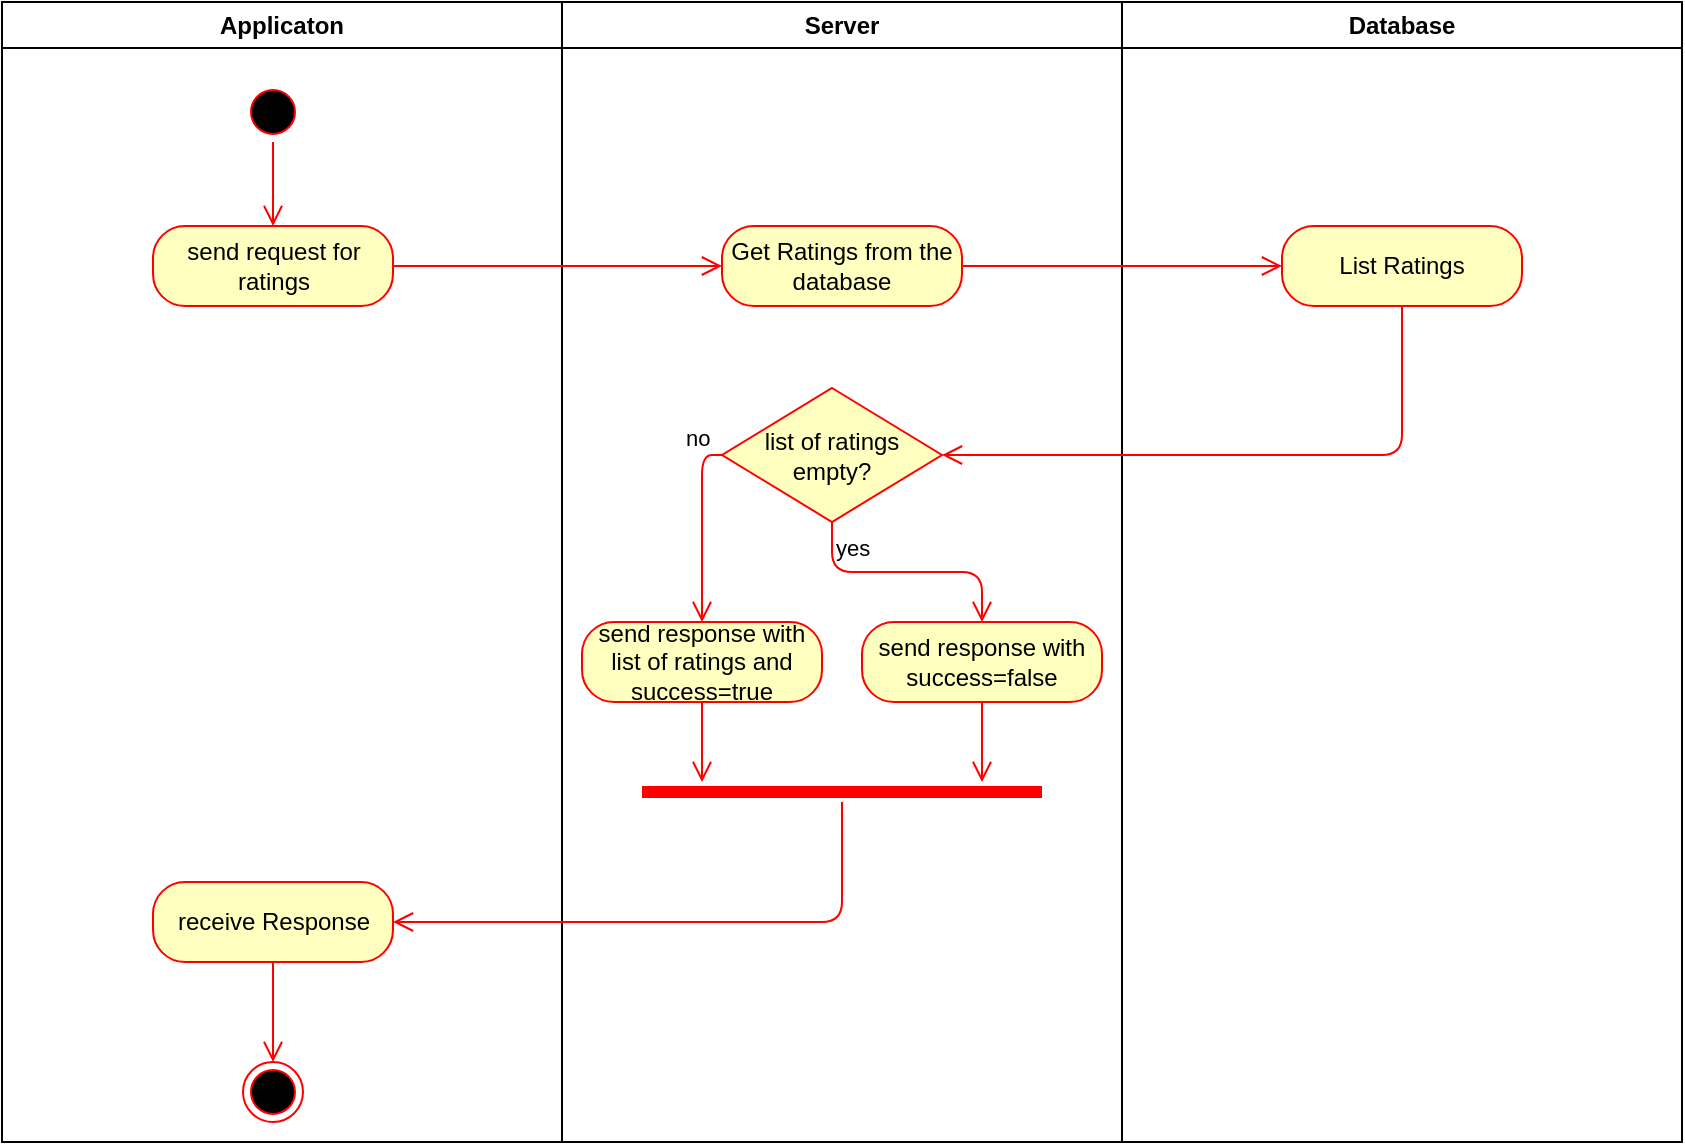 <mxfile version="10.6.1"><diagram name="Page-1" id="e7e014a7-5840-1c2e-5031-d8a46d1fe8dd"><mxGraphModel dx="1162" dy="651" grid="1" gridSize="10" guides="1" tooltips="1" connect="1" arrows="1" fold="1" page="1" pageScale="1" pageWidth="1169" pageHeight="826" background="#ffffff" math="0" shadow="0"><root><mxCell id="0"/><mxCell id="1" parent="0"/><mxCell id="2" value="Applicaton" style="swimlane;whiteSpace=wrap" parent="1" vertex="1"><mxGeometry x="160" y="120" width="280" height="570" as="geometry"/></mxCell><mxCell id="z2ea2rPcz9xki1RjwdHI-41" value="send request for ratings" style="rounded=1;whiteSpace=wrap;html=1;arcSize=40;fontColor=#000000;fillColor=#ffffc0;strokeColor=#ff0000;" vertex="1" parent="2"><mxGeometry x="75.5" y="112" width="120" height="40" as="geometry"/></mxCell><mxCell id="38" value="" style="ellipse;shape=endState;fillColor=#000000;strokeColor=#ff0000" parent="2" vertex="1"><mxGeometry x="120.5" y="530" width="30" height="30" as="geometry"/></mxCell><mxCell id="z2ea2rPcz9xki1RjwdHI-45" value="" style="ellipse;html=1;shape=startState;fillColor=#000000;strokeColor=#ff0000;" vertex="1" parent="2"><mxGeometry x="120.5" y="40" width="30" height="30" as="geometry"/></mxCell><mxCell id="z2ea2rPcz9xki1RjwdHI-46" value="" style="edgeStyle=orthogonalEdgeStyle;html=1;verticalAlign=bottom;endArrow=open;endSize=8;strokeColor=#ff0000;entryX=0.5;entryY=0;entryDx=0;entryDy=0;" edge="1" source="z2ea2rPcz9xki1RjwdHI-45" parent="2" target="z2ea2rPcz9xki1RjwdHI-41"><mxGeometry relative="1" as="geometry"><mxPoint x="205" y="142" as="targetPoint"/></mxGeometry></mxCell><mxCell id="z2ea2rPcz9xki1RjwdHI-58" value="receive Response" style="rounded=1;whiteSpace=wrap;html=1;arcSize=40;fontColor=#000000;fillColor=#ffffc0;strokeColor=#ff0000;" vertex="1" parent="2"><mxGeometry x="75.5" y="440" width="120" height="40" as="geometry"/></mxCell><mxCell id="z2ea2rPcz9xki1RjwdHI-59" value="" style="edgeStyle=orthogonalEdgeStyle;html=1;verticalAlign=bottom;endArrow=open;endSize=8;strokeColor=#ff0000;entryX=0.5;entryY=0;entryDx=0;entryDy=0;" edge="1" source="z2ea2rPcz9xki1RjwdHI-58" parent="2" target="38"><mxGeometry relative="1" as="geometry"><mxPoint x="120" y="520" as="targetPoint"/></mxGeometry></mxCell><mxCell id="3" value="Server" style="swimlane;whiteSpace=wrap" parent="1" vertex="1"><mxGeometry x="440" y="120" width="280" height="570" as="geometry"/></mxCell><mxCell id="z2ea2rPcz9xki1RjwdHI-43" value="Get Ratings from the database" style="rounded=1;whiteSpace=wrap;html=1;arcSize=40;fontColor=#000000;fillColor=#ffffc0;strokeColor=#ff0000;" vertex="1" parent="3"><mxGeometry x="80" y="112" width="120" height="40" as="geometry"/></mxCell><mxCell id="z2ea2rPcz9xki1RjwdHI-49" value="&lt;div&gt;list of ratings&lt;/div&gt;&lt;div&gt;empty?&lt;br&gt;&lt;/div&gt;" style="rhombus;whiteSpace=wrap;html=1;fillColor=#ffffc0;strokeColor=#ff0000;" vertex="1" parent="3"><mxGeometry x="80" y="193" width="110" height="67" as="geometry"/></mxCell><mxCell id="z2ea2rPcz9xki1RjwdHI-50" value="no" style="edgeStyle=orthogonalEdgeStyle;html=1;align=left;verticalAlign=bottom;endArrow=open;endSize=8;strokeColor=#ff0000;entryX=0.5;entryY=0;entryDx=0;entryDy=0;" edge="1" source="z2ea2rPcz9xki1RjwdHI-49" parent="3" target="z2ea2rPcz9xki1RjwdHI-52"><mxGeometry x="-0.783" y="10" relative="1" as="geometry"><mxPoint x="50" y="290" as="targetPoint"/><Array as="points"><mxPoint x="70" y="226"/></Array><mxPoint x="-20" as="offset"/></mxGeometry></mxCell><mxCell id="z2ea2rPcz9xki1RjwdHI-51" value="yes" style="edgeStyle=orthogonalEdgeStyle;html=1;align=left;verticalAlign=top;endArrow=open;endSize=8;strokeColor=#ff0000;entryX=0.5;entryY=0;entryDx=0;entryDy=0;" edge="1" source="z2ea2rPcz9xki1RjwdHI-49" parent="3" target="z2ea2rPcz9xki1RjwdHI-54"><mxGeometry x="-1" relative="1" as="geometry"><mxPoint x="120" y="293" as="targetPoint"/></mxGeometry></mxCell><mxCell id="z2ea2rPcz9xki1RjwdHI-52" value="send response with list of ratings and success=true" style="rounded=1;whiteSpace=wrap;html=1;arcSize=40;fontColor=#000000;fillColor=#ffffc0;strokeColor=#ff0000;" vertex="1" parent="3"><mxGeometry x="10" y="310" width="120" height="40" as="geometry"/></mxCell><mxCell id="z2ea2rPcz9xki1RjwdHI-53" value="" style="edgeStyle=orthogonalEdgeStyle;html=1;verticalAlign=bottom;endArrow=open;endSize=8;strokeColor=#ff0000;" edge="1" source="z2ea2rPcz9xki1RjwdHI-52" parent="3" target="z2ea2rPcz9xki1RjwdHI-56"><mxGeometry relative="1" as="geometry"><mxPoint x="140" y="400" as="targetPoint"/><Array as="points"><mxPoint x="70" y="400"/><mxPoint x="70" y="400"/></Array></mxGeometry></mxCell><mxCell id="z2ea2rPcz9xki1RjwdHI-54" value="send response with success=false" style="rounded=1;whiteSpace=wrap;html=1;arcSize=40;fontColor=#000000;fillColor=#ffffc0;strokeColor=#ff0000;" vertex="1" parent="3"><mxGeometry x="150" y="310" width="120" height="40" as="geometry"/></mxCell><mxCell id="z2ea2rPcz9xki1RjwdHI-55" value="" style="edgeStyle=orthogonalEdgeStyle;html=1;verticalAlign=bottom;endArrow=open;endSize=8;strokeColor=#ff0000;" edge="1" source="z2ea2rPcz9xki1RjwdHI-54" parent="3" target="z2ea2rPcz9xki1RjwdHI-56"><mxGeometry relative="1" as="geometry"><mxPoint x="220" y="400" as="targetPoint"/><Array as="points"><mxPoint x="210" y="400"/><mxPoint x="210" y="400"/></Array></mxGeometry></mxCell><mxCell id="z2ea2rPcz9xki1RjwdHI-56" value="" style="shape=line;html=1;strokeWidth=6;strokeColor=#ff0000;" vertex="1" parent="3"><mxGeometry x="40" y="390" width="200" height="10" as="geometry"/></mxCell><mxCell id="4" value="Database" style="swimlane;whiteSpace=wrap" parent="1" vertex="1"><mxGeometry x="720" y="120" width="280" height="570" as="geometry"/></mxCell><mxCell id="z2ea2rPcz9xki1RjwdHI-47" value="List Ratings" style="rounded=1;whiteSpace=wrap;html=1;arcSize=40;fontColor=#000000;fillColor=#ffffc0;strokeColor=#ff0000;" vertex="1" parent="4"><mxGeometry x="80" y="112" width="120" height="40" as="geometry"/></mxCell><mxCell id="z2ea2rPcz9xki1RjwdHI-42" value="" style="edgeStyle=orthogonalEdgeStyle;html=1;verticalAlign=bottom;endArrow=open;endSize=8;strokeColor=#ff0000;entryX=0;entryY=0.5;entryDx=0;entryDy=0;" edge="1" source="z2ea2rPcz9xki1RjwdHI-41" parent="1" target="z2ea2rPcz9xki1RjwdHI-43"><mxGeometry relative="1" as="geometry"><mxPoint x="305" y="350" as="targetPoint"/></mxGeometry></mxCell><mxCell id="z2ea2rPcz9xki1RjwdHI-44" value="" style="edgeStyle=orthogonalEdgeStyle;html=1;verticalAlign=bottom;endArrow=open;endSize=8;strokeColor=#ff0000;entryX=0;entryY=0.5;entryDx=0;entryDy=0;" edge="1" source="z2ea2rPcz9xki1RjwdHI-43" parent="1" target="z2ea2rPcz9xki1RjwdHI-47"><mxGeometry relative="1" as="geometry"><mxPoint x="579.5" y="332" as="targetPoint"/></mxGeometry></mxCell><mxCell id="z2ea2rPcz9xki1RjwdHI-48" value="" style="edgeStyle=orthogonalEdgeStyle;html=1;verticalAlign=bottom;endArrow=open;endSize=8;strokeColor=#ff0000;entryX=1;entryY=0.5;entryDx=0;entryDy=0;" edge="1" source="z2ea2rPcz9xki1RjwdHI-47" parent="1" target="z2ea2rPcz9xki1RjwdHI-49"><mxGeometry relative="1" as="geometry"><mxPoint x="860" y="322" as="targetPoint"/><Array as="points"><mxPoint x="860" y="347"/></Array></mxGeometry></mxCell><mxCell id="z2ea2rPcz9xki1RjwdHI-57" value="" style="edgeStyle=orthogonalEdgeStyle;html=1;verticalAlign=bottom;endArrow=open;endSize=8;strokeColor=#ff0000;entryX=1;entryY=0.5;entryDx=0;entryDy=0;" edge="1" source="z2ea2rPcz9xki1RjwdHI-56" parent="1" target="z2ea2rPcz9xki1RjwdHI-58"><mxGeometry relative="1" as="geometry"><mxPoint x="590" y="610" as="targetPoint"/><Array as="points"><mxPoint x="580" y="580"/></Array></mxGeometry></mxCell></root></mxGraphModel></diagram></mxfile>